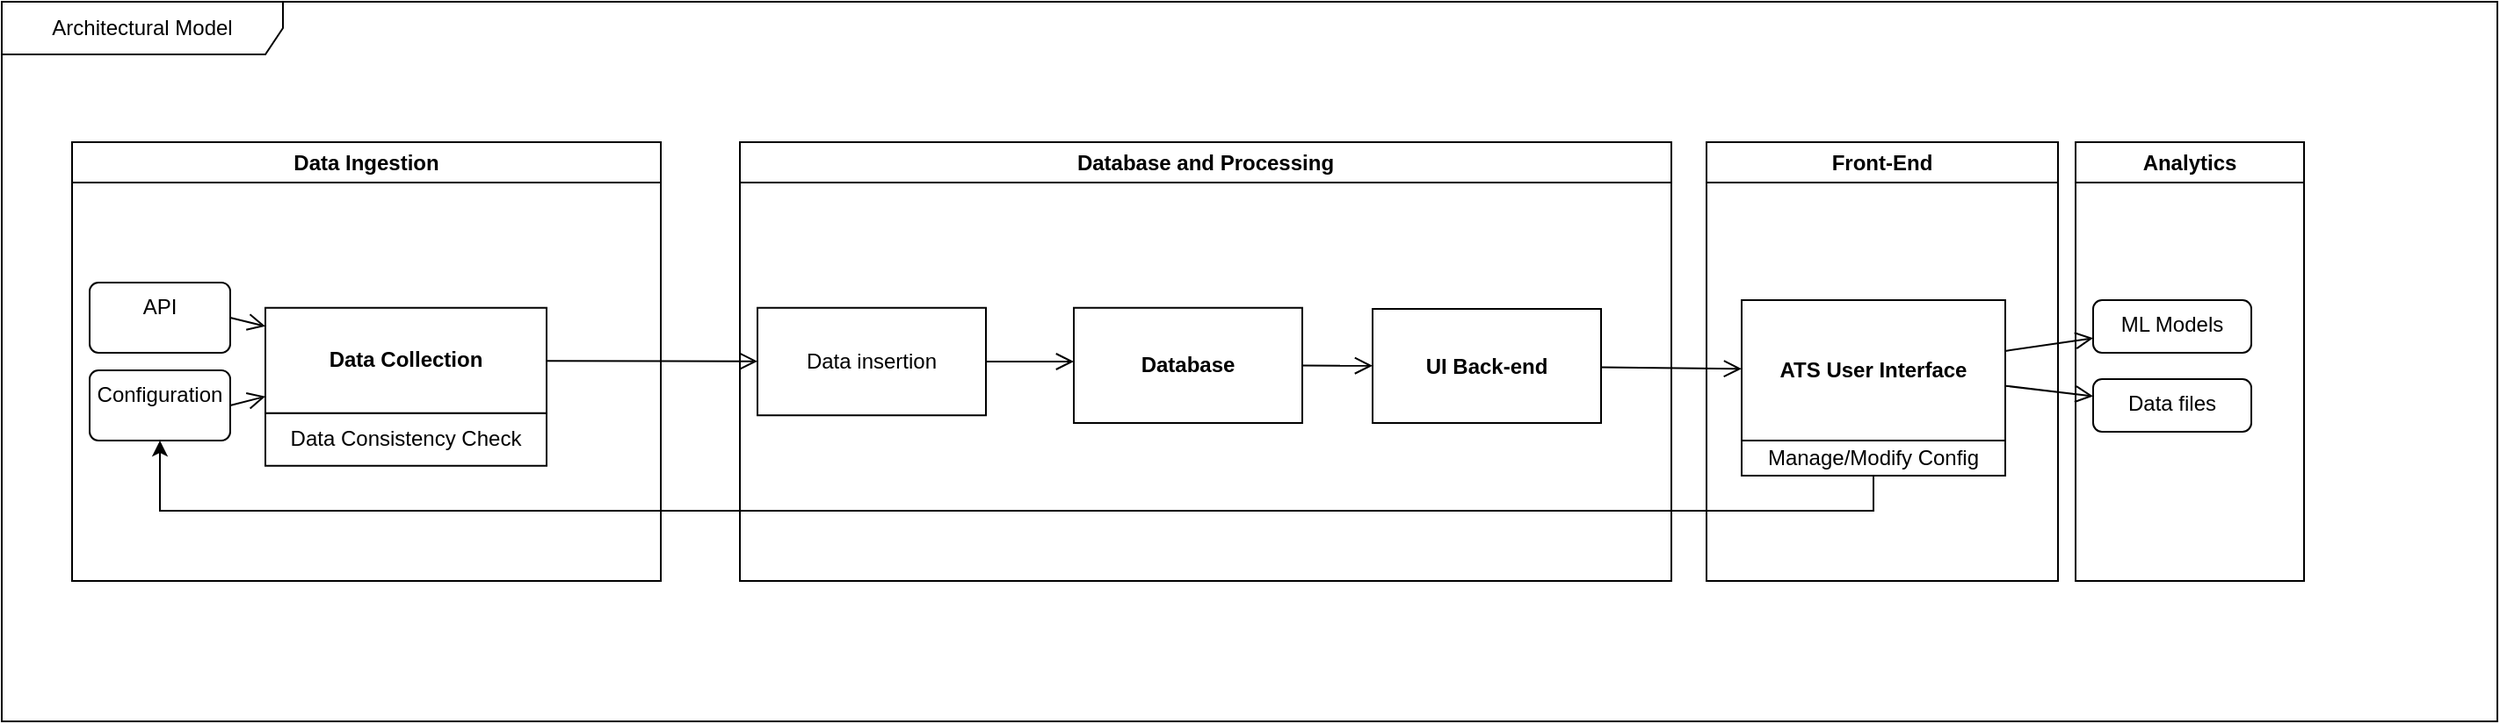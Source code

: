 <mxfile version="23.1.8" type="google">
  <diagram name="Page-1" id="UsV_DmhIQi5foxVw99ti">
    <mxGraphModel grid="1" page="1" gridSize="10" guides="1" tooltips="1" connect="1" arrows="1" fold="1" pageScale="1" pageWidth="850" pageHeight="1100" math="0" shadow="0">
      <root>
        <mxCell id="0" />
        <mxCell id="1" parent="0" />
        <mxCell id="gOhCOqBMpcaF9MSZczH_-25" value="Architectural Model" style="shape=umlFrame;whiteSpace=wrap;html=1;pointerEvents=0;recursiveResize=0;container=1;collapsible=0;width=160;" vertex="1" parent="1">
          <mxGeometry x="-90" y="320" width="1420" height="410" as="geometry" />
        </mxCell>
        <mxCell id="gOhCOqBMpcaF9MSZczH_-19" value="" style="endArrow=open;startArrow=none;endFill=0;startFill=0;endSize=8;html=1;verticalAlign=bottom;labelBackgroundColor=none;strokeWidth=1;rounded=0;" edge="1" parent="gOhCOqBMpcaF9MSZczH_-25" source="UMN2sdoYmd5hSzSnC74f-1" target="gOhCOqBMpcaF9MSZczH_-10">
          <mxGeometry width="160" relative="1" as="geometry">
            <mxPoint x="940" y="189.5" as="sourcePoint" />
            <mxPoint x="990" y="189.5" as="targetPoint" />
          </mxGeometry>
        </mxCell>
        <mxCell id="UMN2sdoYmd5hSzSnC74f-3" value="" style="endArrow=open;startArrow=none;endFill=0;startFill=0;endSize=8;html=1;verticalAlign=bottom;labelBackgroundColor=none;strokeWidth=1;rounded=0;" edge="1" parent="gOhCOqBMpcaF9MSZczH_-25" source="gOhCOqBMpcaF9MSZczH_-10" target="gOhCOqBMpcaF9MSZczH_-18">
          <mxGeometry width="160" relative="1" as="geometry">
            <mxPoint x="1140" y="165" as="sourcePoint" />
            <mxPoint x="1190" y="164.5" as="targetPoint" />
          </mxGeometry>
        </mxCell>
        <mxCell id="UMN2sdoYmd5hSzSnC74f-7" value="" style="endArrow=open;startArrow=none;endFill=0;startFill=0;endSize=8;html=1;verticalAlign=bottom;labelBackgroundColor=none;strokeWidth=1;rounded=0;" edge="1" parent="gOhCOqBMpcaF9MSZczH_-25" source="gOhCOqBMpcaF9MSZczH_-10" target="UMN2sdoYmd5hSzSnC74f-6">
          <mxGeometry width="160" relative="1" as="geometry">
            <mxPoint x="1140" y="209.5" as="sourcePoint" />
            <mxPoint x="1190" y="209.5" as="targetPoint" />
          </mxGeometry>
        </mxCell>
        <mxCell id="UMN2sdoYmd5hSzSnC74f-16" value="Data Ingestion" style="swimlane;whiteSpace=wrap;html=1;" vertex="1" parent="gOhCOqBMpcaF9MSZczH_-25">
          <mxGeometry x="40" y="80" width="335" height="250" as="geometry" />
        </mxCell>
        <mxCell id="UMN2sdoYmd5hSzSnC74f-8" value="Data Consistency Check" style="rounded=0;whiteSpace=wrap;html=1;" vertex="1" parent="UMN2sdoYmd5hSzSnC74f-16">
          <mxGeometry x="110" y="154.38" width="160" height="30" as="geometry" />
        </mxCell>
        <mxCell id="gOhCOqBMpcaF9MSZczH_-16" value="API" style="html=1;align=center;verticalAlign=top;rounded=1;absoluteArcSize=1;arcSize=10;dashed=0;whiteSpace=wrap;" vertex="1" parent="UMN2sdoYmd5hSzSnC74f-16">
          <mxGeometry x="10" y="80" width="80" height="40" as="geometry" />
        </mxCell>
        <mxCell id="UMN2sdoYmd5hSzSnC74f-11" value="Configuration" style="html=1;align=center;verticalAlign=top;rounded=1;absoluteArcSize=1;arcSize=10;dashed=0;whiteSpace=wrap;" vertex="1" parent="UMN2sdoYmd5hSzSnC74f-16">
          <mxGeometry x="10" y="130" width="80" height="40" as="geometry" />
        </mxCell>
        <mxCell id="UMN2sdoYmd5hSzSnC74f-12" value="" style="endArrow=open;startArrow=none;endFill=0;startFill=0;endSize=8;html=1;verticalAlign=bottom;labelBackgroundColor=none;strokeWidth=1;rounded=0;exitX=1;exitY=0.5;exitDx=0;exitDy=0;" edge="1" parent="UMN2sdoYmd5hSzSnC74f-16" source="UMN2sdoYmd5hSzSnC74f-11" target="gOhCOqBMpcaF9MSZczH_-7">
          <mxGeometry width="160" relative="1" as="geometry">
            <mxPoint x="90" y="134.5" as="sourcePoint" />
            <mxPoint x="110" y="130.6" as="targetPoint" />
          </mxGeometry>
        </mxCell>
        <mxCell id="gOhCOqBMpcaF9MSZczH_-17" value="" style="endArrow=open;startArrow=none;endFill=0;startFill=0;endSize=8;html=1;verticalAlign=bottom;labelBackgroundColor=none;strokeWidth=1;rounded=0;exitX=1;exitY=0.5;exitDx=0;exitDy=0;" edge="1" parent="UMN2sdoYmd5hSzSnC74f-16" source="gOhCOqBMpcaF9MSZczH_-16" target="gOhCOqBMpcaF9MSZczH_-7">
          <mxGeometry width="160" relative="1" as="geometry">
            <mxPoint x="220" y="130" as="sourcePoint" />
            <mxPoint x="110" y="95" as="targetPoint" />
          </mxGeometry>
        </mxCell>
        <mxCell id="gOhCOqBMpcaF9MSZczH_-7" value="Data Collection" style="shape=folder;fontStyle=1;tabWidth=0;tabHeight=0;tabPosition=left;html=1;boundedLbl=1;whiteSpace=wrap;" vertex="1" parent="UMN2sdoYmd5hSzSnC74f-16">
          <mxGeometry x="110" y="94.38" width="160" height="60" as="geometry" />
        </mxCell>
        <mxCell id="UMN2sdoYmd5hSzSnC74f-17" value="Database and Processing" style="swimlane;whiteSpace=wrap;html=1;" vertex="1" parent="gOhCOqBMpcaF9MSZczH_-25">
          <mxGeometry x="420" y="80" width="530" height="250" as="geometry" />
        </mxCell>
        <mxCell id="UMN2sdoYmd5hSzSnC74f-9" value="Data insertion" style="rounded=0;whiteSpace=wrap;html=1;" vertex="1" parent="UMN2sdoYmd5hSzSnC74f-17">
          <mxGeometry x="10" y="94.38" width="130" height="61.25" as="geometry" />
        </mxCell>
        <mxCell id="gOhCOqBMpcaF9MSZczH_-9" value="Database" style="shape=folder;fontStyle=1;tabWidth=0;tabHeight=0;tabPosition=left;html=1;boundedLbl=1;whiteSpace=wrap;" vertex="1" parent="UMN2sdoYmd5hSzSnC74f-17">
          <mxGeometry x="190" y="94.38" width="130" height="65.62" as="geometry" />
        </mxCell>
        <mxCell id="gOhCOqBMpcaF9MSZczH_-14" value="" style="endArrow=open;startArrow=none;endFill=0;startFill=0;endSize=8;html=1;verticalAlign=bottom;labelBackgroundColor=none;strokeWidth=1;rounded=0;entryX=0;entryY=0;entryDx=0;entryDy=30.625;entryPerimeter=0;exitX=1;exitY=0.5;exitDx=0;exitDy=0;" edge="1" parent="UMN2sdoYmd5hSzSnC74f-17" source="UMN2sdoYmd5hSzSnC74f-9" target="gOhCOqBMpcaF9MSZczH_-9">
          <mxGeometry width="160" relative="1" as="geometry">
            <mxPoint x="130" y="110" as="sourcePoint" />
            <mxPoint x="-20" y="135" as="targetPoint" />
            <Array as="points" />
          </mxGeometry>
        </mxCell>
        <mxCell id="UMN2sdoYmd5hSzSnC74f-1" value="UI Back-end" style="shape=folder;fontStyle=1;tabWidth=0;tabHeight=0;tabPosition=left;html=1;boundedLbl=1;whiteSpace=wrap;" vertex="1" parent="UMN2sdoYmd5hSzSnC74f-17">
          <mxGeometry x="360" y="95" width="130" height="65" as="geometry" />
        </mxCell>
        <mxCell id="gOhCOqBMpcaF9MSZczH_-15" value="" style="endArrow=open;startArrow=none;endFill=0;startFill=0;endSize=8;html=1;verticalAlign=bottom;labelBackgroundColor=none;strokeWidth=1;rounded=0;" edge="1" parent="UMN2sdoYmd5hSzSnC74f-17" source="gOhCOqBMpcaF9MSZczH_-9" target="UMN2sdoYmd5hSzSnC74f-1">
          <mxGeometry width="160" relative="1" as="geometry">
            <mxPoint x="290" y="135.005" as="sourcePoint" />
            <mxPoint x="360" y="125" as="targetPoint" />
          </mxGeometry>
        </mxCell>
        <mxCell id="gOhCOqBMpcaF9MSZczH_-13" value="" style="endArrow=open;startArrow=none;endFill=0;startFill=0;endSize=8;html=1;verticalAlign=bottom;labelBackgroundColor=none;strokeWidth=1;rounded=0;" edge="1" parent="gOhCOqBMpcaF9MSZczH_-25" source="gOhCOqBMpcaF9MSZczH_-7" target="UMN2sdoYmd5hSzSnC74f-9">
          <mxGeometry width="160" relative="1" as="geometry">
            <mxPoint x="170" y="290" as="sourcePoint" />
            <mxPoint x="390" y="180" as="targetPoint" />
          </mxGeometry>
        </mxCell>
        <mxCell id="rsawfVi7Zn9GsbEWlDwQ-1" value="Front-End" style="swimlane;whiteSpace=wrap;html=1;" vertex="1" parent="gOhCOqBMpcaF9MSZczH_-25">
          <mxGeometry x="970" y="80" width="200" height="250" as="geometry" />
        </mxCell>
        <mxCell id="gOhCOqBMpcaF9MSZczH_-10" value="ATS User Interface" style="shape=folder;fontStyle=1;tabWidth=0;tabHeight=0;tabPosition=left;html=1;boundedLbl=1;whiteSpace=wrap;" vertex="1" parent="rsawfVi7Zn9GsbEWlDwQ-1">
          <mxGeometry x="20" y="90" width="150" height="80" as="geometry" />
        </mxCell>
        <mxCell id="-11GhhRitvXjFXqv8fY4-1" value="Manage/Modify Config" style="rounded=0;whiteSpace=wrap;html=1;" vertex="1" parent="rsawfVi7Zn9GsbEWlDwQ-1">
          <mxGeometry x="20" y="170" width="150" height="20" as="geometry" />
        </mxCell>
        <mxCell id="rsawfVi7Zn9GsbEWlDwQ-2" value="Analytics" style="swimlane;whiteSpace=wrap;html=1;" vertex="1" parent="gOhCOqBMpcaF9MSZczH_-25">
          <mxGeometry x="1180" y="80" width="130" height="250" as="geometry" />
        </mxCell>
        <mxCell id="UMN2sdoYmd5hSzSnC74f-6" value="Data files" style="html=1;align=center;verticalAlign=top;rounded=1;absoluteArcSize=1;arcSize=10;dashed=0;whiteSpace=wrap;" vertex="1" parent="rsawfVi7Zn9GsbEWlDwQ-2">
          <mxGeometry x="10" y="135" width="90" height="30" as="geometry" />
        </mxCell>
        <mxCell id="gOhCOqBMpcaF9MSZczH_-18" value="ML Models" style="html=1;align=center;verticalAlign=top;rounded=1;absoluteArcSize=1;arcSize=10;dashed=0;whiteSpace=wrap;" vertex="1" parent="rsawfVi7Zn9GsbEWlDwQ-2">
          <mxGeometry x="10" y="90" width="90" height="30" as="geometry" />
        </mxCell>
        <mxCell id="-11GhhRitvXjFXqv8fY4-2" style="edgeStyle=orthogonalEdgeStyle;rounded=0;orthogonalLoop=1;jettySize=auto;html=1;exitX=0.5;exitY=1;exitDx=0;exitDy=0;entryX=0.5;entryY=1;entryDx=0;entryDy=0;" edge="1" parent="gOhCOqBMpcaF9MSZczH_-25" source="-11GhhRitvXjFXqv8fY4-1" target="UMN2sdoYmd5hSzSnC74f-11">
          <mxGeometry relative="1" as="geometry">
            <Array as="points">
              <mxPoint x="1065" y="290" />
              <mxPoint x="90" y="290" />
            </Array>
          </mxGeometry>
        </mxCell>
      </root>
    </mxGraphModel>
  </diagram>
</mxfile>
